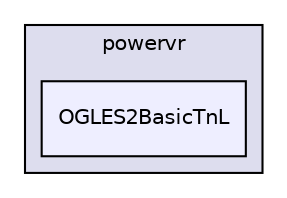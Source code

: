 digraph "PVR/SDK_3.4/Examples/Beginner/04_BasicTnL/OGLES2/Build/Android/src/com/powervr/OGLES2BasicTnL" {
  compound=true
  node [ fontsize="10", fontname="Helvetica"];
  edge [ labelfontsize="10", labelfontname="Helvetica"];
  subgraph clusterdir_cd674d27b458b6e91633032c400c51d9 {
    graph [ bgcolor="#ddddee", pencolor="black", label="powervr" fontname="Helvetica", fontsize="10", URL="dir_cd674d27b458b6e91633032c400c51d9.html"]
  dir_4a19fbbbdd8abda6a0d4f7d32dacc656 [shape=box, label="OGLES2BasicTnL", style="filled", fillcolor="#eeeeff", pencolor="black", URL="dir_4a19fbbbdd8abda6a0d4f7d32dacc656.html"];
  }
}
